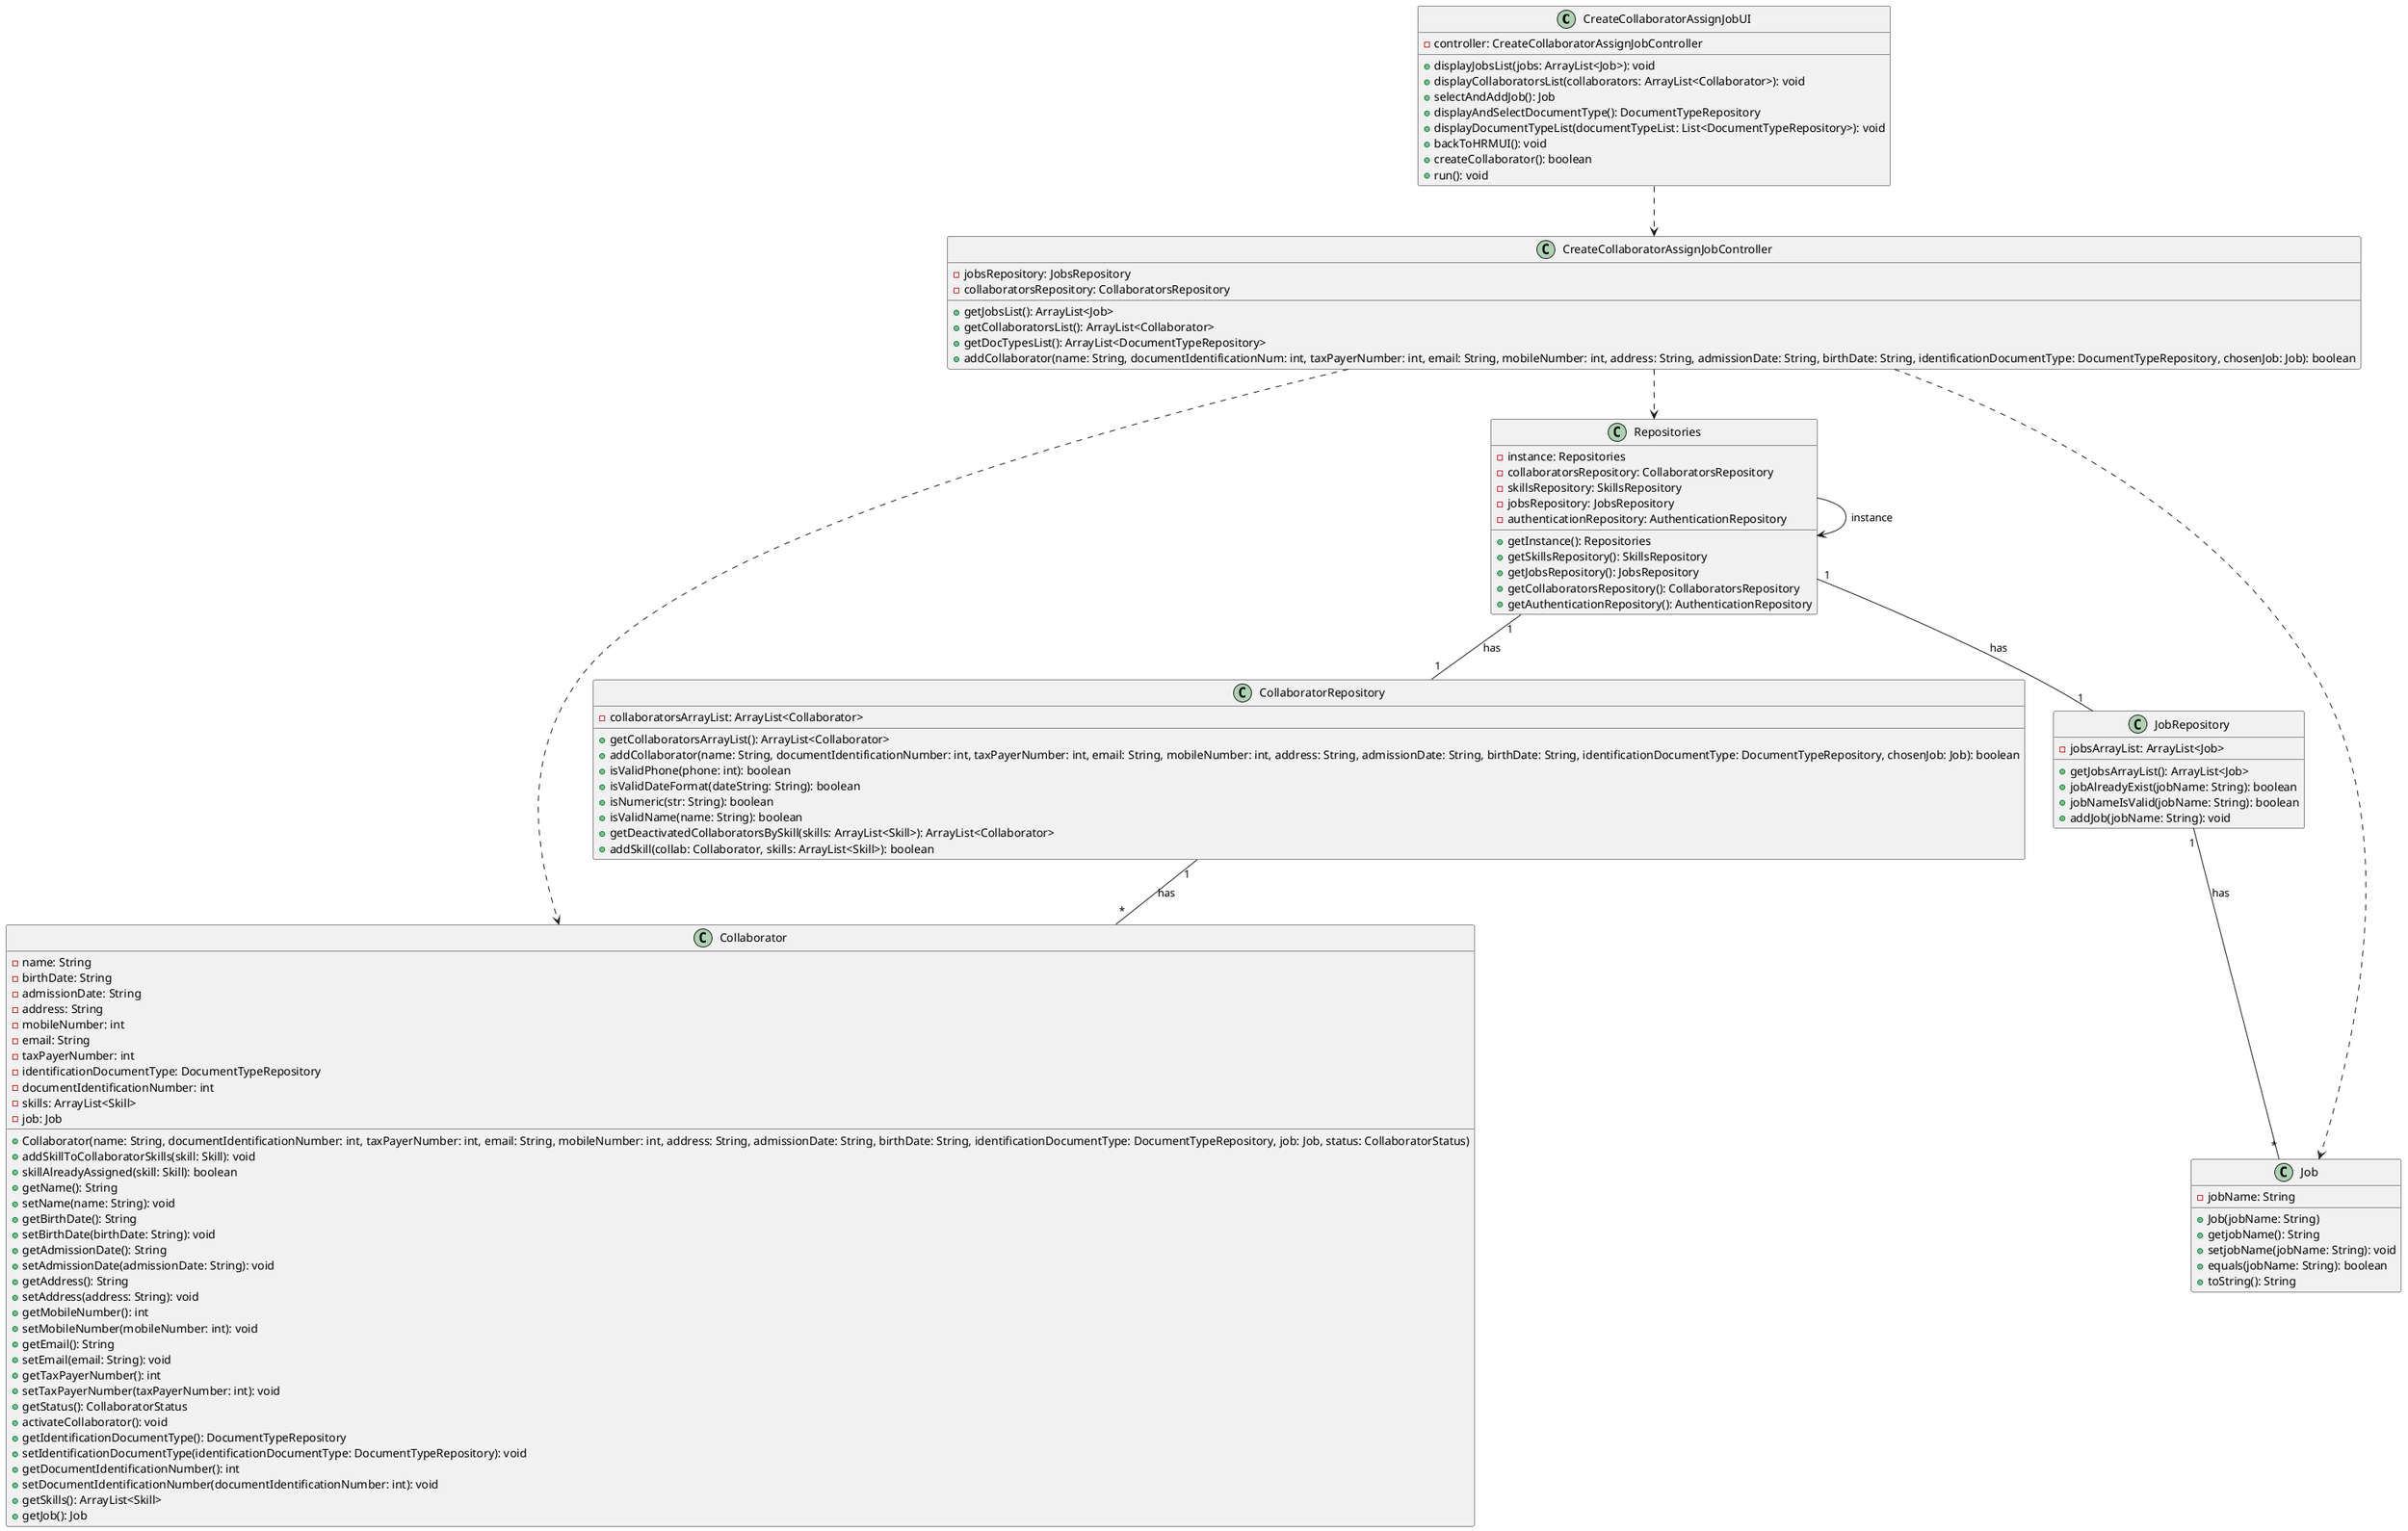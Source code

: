 @startuml
class CreateCollaboratorAssignJobUI {

- controller: CreateCollaboratorAssignJobController
 + displayJobsList(jobs: ArrayList<Job>): void
 + displayCollaboratorsList(collaborators: ArrayList<Collaborator>): void
 + selectAndAddJob(): Job
 + displayAndSelectDocumentType(): DocumentTypeRepository
 + displayDocumentTypeList(documentTypeList: List<DocumentTypeRepository>): void
 + backToHRMUI(): void
 + createCollaborator(): boolean
 + run(): void
}

class CreateCollaboratorAssignJobController {
- jobsRepository: JobsRepository
- collaboratorsRepository: CollaboratorsRepository
+ getJobsList(): ArrayList<Job>
+ getCollaboratorsList(): ArrayList<Collaborator>
+ getDocTypesList(): ArrayList<DocumentTypeRepository>
+ addCollaborator(name: String, documentIdentificationNum: int, taxPayerNumber: int, email: String, mobileNumber: int, address: String, admissionDate: String, birthDate: String, identificationDocumentType: DocumentTypeRepository, chosenJob: Job): boolean

}

class CollaboratorRepository {
- collaboratorsArrayList: ArrayList<Collaborator>
+ getCollaboratorsArrayList(): ArrayList<Collaborator>
+ addCollaborator(name: String, documentIdentificationNumber: int, taxPayerNumber: int, email: String, mobileNumber: int, address: String, admissionDate: String, birthDate: String, identificationDocumentType: DocumentTypeRepository, chosenJob: Job): boolean
+ isValidPhone(phone: int): boolean
+ isValidDateFormat(dateString: String): boolean
+ isNumeric(str: String): boolean
+ isValidName(name: String): boolean
+ getDeactivatedCollaboratorsBySkill(skills: ArrayList<Skill>): ArrayList<Collaborator>
+ addSkill(collab: Collaborator, skills: ArrayList<Skill>): boolean
}

class Repositories {
- instance: Repositories
- collaboratorsRepository: CollaboratorsRepository
- skillsRepository: SkillsRepository
- jobsRepository: JobsRepository
- authenticationRepository: AuthenticationRepository
+ getInstance(): Repositories
+ getSkillsRepository(): SkillsRepository
+ getJobsRepository(): JobsRepository
+ getCollaboratorsRepository(): CollaboratorsRepository
+ getAuthenticationRepository(): AuthenticationRepository
}

class Collaborator {
- name: String
- birthDate: String
- admissionDate: String
- address: String
- mobileNumber: int
- email: String
- taxPayerNumber: int
- identificationDocumentType: DocumentTypeRepository
- documentIdentificationNumber: int
- skills: ArrayList<Skill>
- job: Job
+ Collaborator(name: String, documentIdentificationNumber: int, taxPayerNumber: int, email: String, mobileNumber: int, address: String, admissionDate: String, birthDate: String, identificationDocumentType: DocumentTypeRepository, job: Job, status: CollaboratorStatus)
+ addSkillToCollaboratorSkills(skill: Skill): void
+ skillAlreadyAssigned(skill: Skill): boolean
+ getName(): String
+ setName(name: String): void
+ getBirthDate(): String
+ setBirthDate(birthDate: String): void
+ getAdmissionDate(): String
+ setAdmissionDate(admissionDate: String): void
+ getAddress(): String
+ setAddress(address: String): void
+ getMobileNumber(): int
+ setMobileNumber(mobileNumber: int): void
+ getEmail(): String
+ setEmail(email: String): void
+ getTaxPayerNumber(): int
+ setTaxPayerNumber(taxPayerNumber: int): void
+ getStatus(): CollaboratorStatus
+ activateCollaborator(): void
+ getIdentificationDocumentType(): DocumentTypeRepository
+ setIdentificationDocumentType(identificationDocumentType: DocumentTypeRepository): void
+ getDocumentIdentificationNumber(): int
+ setDocumentIdentificationNumber(documentIdentificationNumber: int): void
+ getSkills(): ArrayList<Skill>
+ getJob(): Job
}

Class JobRepository {
- jobsArrayList: ArrayList<Job>
+ getJobsArrayList(): ArrayList<Job>
+ jobAlreadyExist(jobName: String): boolean
+ jobNameIsValid(jobName: String): boolean
+ addJob(jobName: String): void
}

class Job {
- jobName: String
+ Job(jobName: String)
+ getjobName(): String
+ setjobName(jobName: String): void
+ equals(jobName: String): boolean
+ toString(): String
}


Repositories --> Repositories : instance
CreateCollaboratorAssignJobUI ..> CreateCollaboratorAssignJobController
CreateCollaboratorAssignJobController ..> Collaborator
CreateCollaboratorAssignJobController ..> Job
CreateCollaboratorAssignJobController ..> Repositories
Repositories "1"--"1" CollaboratorRepository : has
Repositories "1"--"1" JobRepository : has
CollaboratorRepository "1" --"*" Collaborator : has
JobRepository "1" --"*" Job : has

@enduml